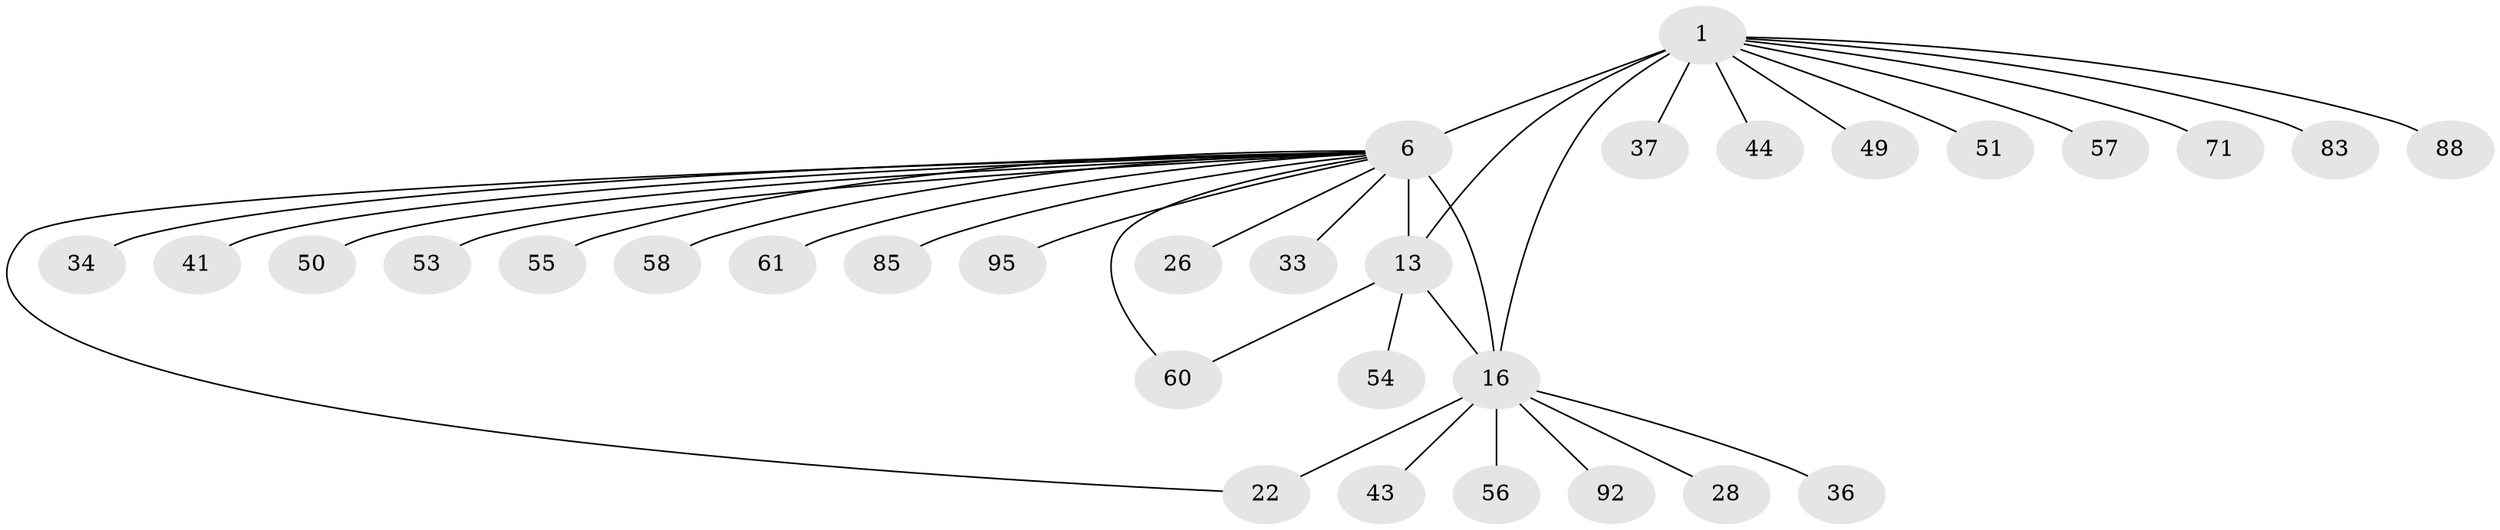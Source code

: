 // original degree distribution, {8: 0.009615384615384616, 5: 0.028846153846153848, 6: 0.009615384615384616, 10: 0.04807692307692308, 4: 0.04807692307692308, 7: 0.0673076923076923, 11: 0.019230769230769232, 9: 0.019230769230769232, 12: 0.009615384615384616, 1: 0.5673076923076923, 3: 0.028846153846153848, 2: 0.14423076923076922}
// Generated by graph-tools (version 1.1) at 2025/19/03/04/25 18:19:42]
// undirected, 31 vertices, 35 edges
graph export_dot {
graph [start="1"]
  node [color=gray90,style=filled];
  1 [super="+38+3+2+32"];
  6 [super="+8+7+9"];
  13 [super="+70+100+14+45"];
  16 [super="+30+35+62+40+18+91+17+21+39"];
  22;
  26;
  28;
  33;
  34;
  36 [super="+63"];
  37;
  41;
  43;
  44;
  49;
  50;
  51 [super="+98"];
  53;
  54;
  55;
  56;
  57;
  58;
  60;
  61;
  71;
  83;
  85;
  88;
  92;
  95;
  1 -- 13;
  1 -- 37;
  1 -- 71;
  1 -- 44;
  1 -- 49;
  1 -- 51;
  1 -- 83;
  1 -- 88;
  1 -- 57;
  1 -- 6 [weight=3];
  1 -- 16 [weight=2];
  6 -- 41;
  6 -- 33;
  6 -- 26;
  6 -- 13 [weight=6];
  6 -- 16 [weight=8];
  6 -- 50;
  6 -- 53;
  6 -- 55;
  6 -- 58;
  6 -- 60;
  6 -- 61;
  6 -- 34;
  6 -- 85;
  6 -- 22;
  6 -- 95;
  13 -- 54;
  13 -- 60;
  13 -- 16 [weight=2];
  16 -- 36;
  16 -- 43;
  16 -- 28;
  16 -- 56;
  16 -- 92;
  16 -- 22 [weight=3];
}
